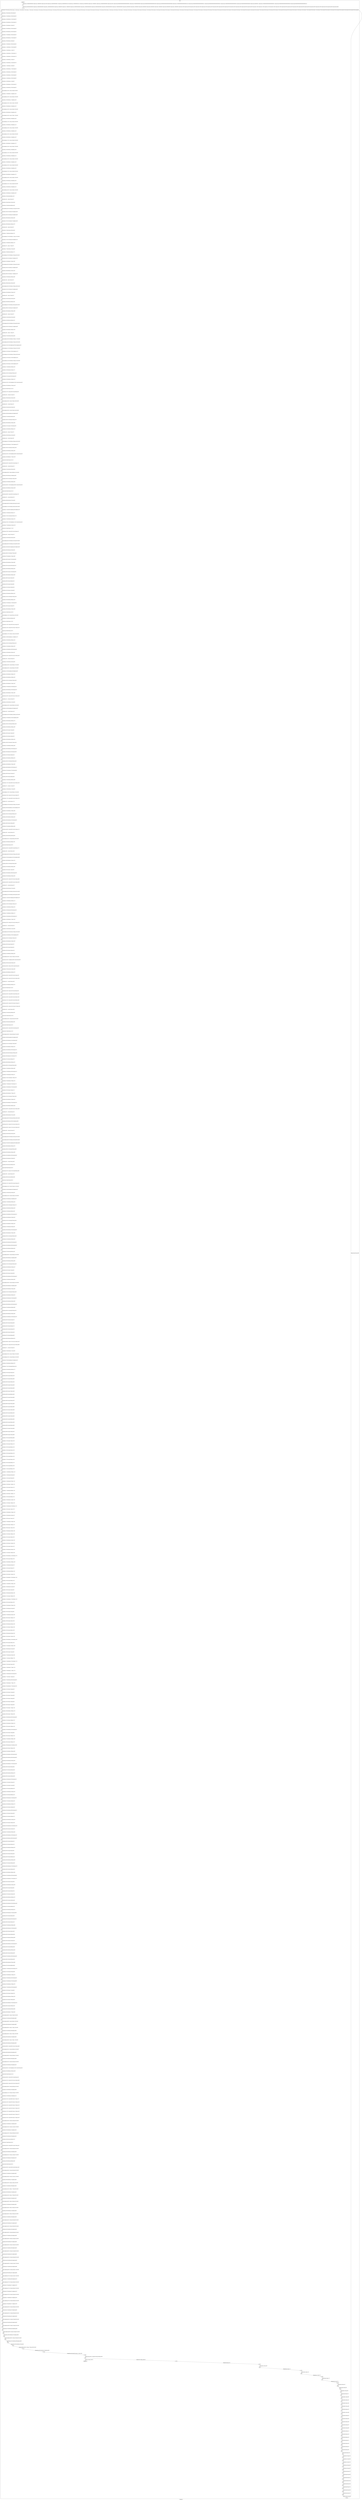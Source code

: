 digraph G {
label="Btor2XCFA";
subgraph cluster_0 {
label="main";
main_init[];
l1[];
l3[];
l4[];
l5[];
l6[];
l7[];
l8[];
l9[];
l10[];
l11[];
l12[];
l13[];
l14[];
l15[];
l16[];
l17[];
l18[];
l19[];
l20[];
l21[];
l22[];
l23[];
l24[];
l25[];
l26[];
l27[];
l28[];
l29[];
l30[];
l31[];
l32[];
l33[];
l34[];
l35[];
l36[];
l37[];
l38[];
l39[];
l40[];
l41[];
l42[];
l43[];
l44[];
l45[];
l46[];
l47[];
l48[];
l49[];
l50[];
l51[];
l52[];
l53[];
l54[];
l55[];
l56[];
l57[];
l58[];
l59[];
l60[];
l61[];
l62[];
l63[];
l64[];
l65[];
l66[];
l67[];
l68[];
l69[];
l70[];
l71[];
l72[];
l73[];
l74[];
l75[];
l76[];
l77[];
l78[];
l79[];
l80[];
l81[];
l82[];
l83[];
l84[];
l85[];
l86[];
l87[];
l88[];
l89[];
l90[];
l91[];
l92[];
l93[];
l94[];
l95[];
l96[];
l97[];
l98[];
l99[];
l100[];
l101[];
l102[];
l103[];
l104[];
l105[];
l106[];
l107[];
l108[];
l109[];
l110[];
l111[];
l112[];
l113[];
l114[];
l115[];
l116[];
l117[];
l118[];
l119[];
l120[];
l121[];
l122[];
l123[];
l124[];
l125[];
l126[];
l127[];
l128[];
l129[];
l130[];
l131[];
l132[];
l133[];
l134[];
l135[];
l136[];
l137[];
l138[];
l139[];
l140[];
l141[];
l142[];
l143[];
l144[];
l145[];
l146[];
l147[];
l148[];
l149[];
l150[];
l151[];
l152[];
l153[];
l154[];
l155[];
l156[];
l157[];
l158[];
l159[];
l160[];
l161[];
l162[];
l163[];
l164[];
l165[];
l166[];
l167[];
l168[];
l169[];
l170[];
l171[];
l172[];
l173[];
l174[];
l175[];
l176[];
l177[];
l178[];
l179[];
l180[];
l181[];
l182[];
l183[];
l184[];
l185[];
l186[];
l187[];
l188[];
l189[];
l190[];
l191[];
l192[];
l193[];
l194[];
l195[];
l196[];
l197[];
l198[];
l199[];
l200[];
l201[];
l202[];
l203[];
l204[];
l205[];
l206[];
l207[];
l208[];
l209[];
l210[];
l211[];
l212[];
l213[];
l214[];
l215[];
l216[];
l217[];
l218[];
l219[];
l220[];
l221[];
l222[];
l223[];
l224[];
l225[];
l226[];
l227[];
l228[];
l229[];
l230[];
l231[];
l232[];
l233[];
l234[];
l235[];
l236[];
l237[];
l238[];
l239[];
l240[];
l241[];
l242[];
l243[];
l244[];
l245[];
l246[];
l247[];
l248[];
l249[];
l250[];
l251[];
l252[];
l253[];
l254[];
l255[];
l256[];
l257[];
l258[];
l259[];
l260[];
l261[];
l262[];
l263[];
l264[];
l265[];
l266[];
l267[];
l268[];
l269[];
l270[];
l271[];
l272[];
l273[];
l274[];
l275[];
l276[];
l277[];
l278[];
l279[];
l280[];
l281[];
l282[];
l283[];
l284[];
l285[];
l286[];
l287[];
l288[];
l289[];
l290[];
l291[];
l292[];
l293[];
l294[];
l295[];
l296[];
l297[];
l298[];
l299[];
l300[];
l301[];
l302[];
l303[];
l304[];
l305[];
l306[];
l307[];
l308[];
l309[];
l310[];
l311[];
l312[];
l313[];
l314[];
l315[];
l316[];
l317[];
l318[];
l319[];
l320[];
l321[];
l322[];
l323[];
l324[];
l325[];
l326[];
l327[];
l328[];
l329[];
l330[];
l331[];
l332[];
l333[];
l334[];
l335[];
l336[];
l337[];
l338[];
l339[];
l340[];
l341[];
l342[];
l343[];
l344[];
l345[];
l346[];
l347[];
l348[];
l349[];
l350[];
l351[];
l352[];
l353[];
l354[];
l355[];
l356[];
l357[];
l358[];
l359[];
l360[];
l361[];
l362[];
l363[];
l364[];
l365[];
l366[];
l367[];
l368[];
l369[];
l370[];
l371[];
l372[];
l373[];
l374[];
l375[];
l376[];
l377[];
l378[];
l379[];
l380[];
l381[];
l382[];
l383[];
l384[];
l385[];
l386[];
l387[];
l388[];
l389[];
l390[];
l391[];
l392[];
l393[];
l394[];
l395[];
l396[];
l397[];
l398[];
l399[];
l400[];
l401[];
l402[];
l403[];
l404[];
l405[];
l406[];
l407[];
l408[];
l409[];
l410[];
l411[];
l412[];
l413[];
l414[];
l415[];
l416[];
l417[];
l418[];
l419[];
l420[];
l421[];
l422[];
l423[];
l424[];
l425[];
l426[];
l427[];
l428[];
l429[];
l430[];
l431[];
l432[];
l433[];
l434[];
l435[];
l436[];
l437[];
l438[];
l439[];
l440[];
l441[];
l442[];
l443[];
l444[];
l445[];
l446[];
l447[];
l448[];
l449[];
l450[];
l451[];
l452[];
l453[];
l454[];
l455[];
l456[];
l457[];
l458[];
l459[];
l460[];
l461[];
l462[];
l463[];
l464[];
l465[];
l466[];
l467[];
l468[];
l469[];
l470[];
l471[];
l472[];
l473[];
l474[];
l475[];
l476[];
l477[];
l478[];
l479[];
l480[];
l481[];
l482[];
l483[];
l484[];
l485[];
l486[];
l487[];
l488[];
l489[];
l490[];
l491[];
l492[];
l493[];
l494[];
l495[];
l496[];
l497[];
l498[];
l499[];
l500[];
l501[];
l502[];
l503[];
l504[];
l505[];
l506[];
l507[];
l508[];
l509[];
l510[];
l511[];
l512[];
l513[];
l514[];
l515[];
l516[];
l517[];
l518[];
l519[];
l520[];
l521[];
l522[];
l523[];
l524[];
l525[];
l526[];
l527[];
l528[];
l529[];
l530[];
l531[];
l532[];
l533[];
l534[];
l535[];
l536[];
l537[];
l538[];
l539[];
l540[];
l541[];
l542[];
l543[];
l544[];
l545[];
l546[];
l547[];
l548[];
l549[];
l550[];
l551[];
l552[];
l553[];
l554[];
l555[];
l556[];
l557[];
l558[];
l559[];
l560[];
l561[];
l562[];
l563[];
l564[];
l565[];
l566[];
l567[];
l568[];
l569[];
l570[];
l571[];
l572[];
l573[];
l574[];
l575[];
l576[];
l577[];
l578[];
l579[];
l580[];
l581[];
l582[];
l583[];
l584[];
l585[];
l586[];
l587[];
l588[];
l589[];
l590[];
l591[];
l592[];
l593[];
l594[];
l595[];
l596[];
l597[];
l598[];
l599[];
l600[];
l601[];
l602[];
l603[];
l604[];
l605[];
l606[];
l607[];
l608[];
l609[];
l610[];
l611[];
l612[];
l613[];
l614[];
l615[];
l616[];
l617[];
l618[];
l619[];
l620[];
l621[];
l622[];
l623[];
l624[];
l625[];
l626[];
l627[];
l628[];
l629[];
l630[];
l631[];
l632[];
l633[];
l634[];
l635[];
l636[];
l637[];
l638[];
l639[];
l640[];
l641[];
l642[];
l643[];
l644[];
l645[];
l646[];
l647[];
l648[];
l649[];
l650[];
l651[];
l652[];
l653[];
l654[];
l655[];
l656[];
l657[];
l658[];
l659[];
l660[];
l661[];
l662[];
l663[];
l664[];
l665[];
l666[];
l667[];
l668[];
l669[];
l670[];
l671[];
l672[];
l673[];
l674[];
l675[];
l676[];
l677[];
l678[];
l679[];
l680[];
l681[];
l682[];
l683[];
l684[];
l685[];
l686[];
l687[];
l688[];
l689[];
l690[];
l691[];
l692[];
l693[];
l694[];
l695[];
l696[];
l697[];
l698[];
l699[];
l700[];
l701[];
l702[];
l703[];
l704[];
l705[];
l706[];
l707[];
l708[];
l709[];
l710[];
l711[];
l712[];
l713[];
l714[];
l715[];
l716[];
l717[];
l718[];
l719[];
l720[];
l721[];
l722[];
l723[];
l724[];
l725[];
l726[];
l727[];
l728[];
l729[];
l730[];
l731[];
l732[];
l733[];
l734[];
l735[];
l736[];
l737[];
l738[];
l739[];
l740[];
l741[];
l742[];
l743[];
l744[];
l745[];
l746[];
l747[];
l748[];
l749[];
l750[];
l751[];
l752[];
l753[];
l754[];
l755[];
l756[];
l757[];
l758[];
l759[];
l760[];
main_error[];
l761[];
l762[];
l763[];
l764[];
l765[];
l766[];
l767[];
l768[];
l769[];
l770[];
l771[];
l772[];
l773[];
l774[];
l775[];
l776[];
l777[];
l778[];
l779[];
l780[];
l781[];
l782[];
l783[];
l784[];
l785[];
l786[];
l787[];
l788[];
l789[];
l790[];
l791[];
l792[];
l793[];
l794[];
l795[];
l796[];
l797[];
l798[];
l799[];
l800[];
l801[];
l802[];
l803[];
l804[];
l805[];
main_init -> l1 [label="[(assign const_7 #b0000000000000000),(assign const_14 #b00000000),(assign const_43 #b0),(assign const_125 #b0000000000000011),(assign const_128 #b0000000001001100),(assign const_131 #b0000000001001101),(assign const_134 #b00000000),(assign const_137 #b00000001),(assign const_140 #b0000000000000000),(assign const_253 #b1),(assign const_256 #b00000000000000000000000000000001),(assign const_257 #b0000000000000000),(assign const_259 #b00000000000000000000000000010000),(assign const_262 #b00000000000000000000000000000000),(assign const_272 #b00000000000000000000000001001100),(assign const_282 #b00000000000000000000000000001011),(assign const_296 #b00000000000000000000000000000101),(assign const_331 #b00000000000000000000000000000010),(assign const_332 #b000000000000000000000000),(assign const_429 #b00000011),(assign const_475 #b00000000000000000000000000000011),(assign const_532 #b00000000000000000000000000000100),(assign const_636 #b00000000000000000000000000000110)] "];
l3 -> l4 [label="[(havoc input_167),(havoc input_169),(havoc input_171),(havoc input_173),(havoc input_175),(havoc input_177),(havoc input_179),(havoc input_181),(havoc input_183),(havoc input_185),(havoc input_187),(havoc input_189),(havoc input_191),(havoc input_193),(havoc input_195),(havoc input_197),(havoc input_199),(havoc input_201),(havoc input_203),(havoc input_205),(havoc input_207),(havoc input_209),(havoc input_211),(havoc input_213),(havoc input_215),(havoc input_217),(havoc input_219),(havoc input_221),(havoc input_223),(havoc input_225),(havoc input_227),(havoc input_229),(havoc input_231),(havoc input_233),(havoc input_235),(havoc input_237),(havoc input_239),(havoc input_241),(havoc input_243),(havoc input_245),(havoc input_247),(havoc input_249),(havoc input_251),(havoc input_255),(havoc input_320),(havoc input_323),(havoc input_340),(havoc input_343),(havoc input_351),(havoc input_362),(havoc input_375),(havoc input_388),(havoc input_391),(havoc input_394),(havoc input_397),(havoc input_406),(havoc input_422),(havoc input_436),(havoc input_451),(havoc input_458),(havoc input_465),(havoc input_484),(havoc input_501),(havoc input_515),(havoc input_527),(havoc input_563),(havoc input_571),(havoc input_576),(havoc input_583),(havoc input_601),(havoc input_620),(havoc input_626),(havoc input_632),(havoc input_643),(havoc input_653),(havoc input_660)] "];
l4 -> l5 [label="[(assign binary_100 (bvand state_44 (bvnot state_46)))] "];
l5 -> l6 [label="[(assign binary_101 (bvand binary_100 (bvnot state_48)))] "];
l6 -> l7 [label="[(assign binary_102 (bvand binary_101 (bvnot state_50)))] "];
l7 -> l8 [label="[(assign binary_103 (bvand binary_102 (bvnot state_52)))] "];
l8 -> l9 [label="[(assign binary_104 (bvand binary_103 state_54))] "];
l9 -> l10 [label="[(assign binary_105 (bvand binary_104 (bvnot state_56)))] "];
l10 -> l11 [label="[(assign binary_106 (bvand binary_105 (bvnot state_58)))] "];
l11 -> l12 [label="[(assign binary_107 (bvand binary_106 (bvnot state_60)))] "];
l12 -> l13 [label="[(assign binary_108 (bvand binary_107 (bvnot state_62)))] "];
l13 -> l14 [label="[(assign binary_109 (bvand binary_108 state_64))] "];
l14 -> l15 [label="[(assign binary_110 (bvand binary_109 (bvnot state_66)))] "];
l15 -> l16 [label="[(assign binary_111 (bvand binary_110 (bvnot state_68)))] "];
l16 -> l17 [label="[(assign binary_112 (bvand binary_111 state_70))] "];
l17 -> l18 [label="[(assign binary_113 (bvand binary_112 (bvnot state_72)))] "];
l18 -> l19 [label="[(assign binary_114 (bvand binary_113 (bvnot state_74)))] "];
l19 -> l20 [label="[(assign binary_115 (bvand binary_114 state_76))] "];
l20 -> l21 [label="[(assign binary_116 (bvand binary_115 (bvnot state_78)))] "];
l21 -> l22 [label="[(assign binary_117 (bvand binary_116 state_80))] "];
l22 -> l23 [label="[(assign binary_118 (bvand binary_117 (bvnot state_82)))] "];
l23 -> l24 [label="[(assign binary_119 (bvand binary_118 (bvnot state_84)))] "];
l24 -> l25 [label="[(assign binary_120 (bvand binary_119 (bvnot state_86)))] "];
l25 -> l26 [label="[(assign binary_121 (bvand binary_120 (bvnot state_88)))] "];
l26 -> l27 [label="[(assign binary_122 (bvand binary_121 state_90))] "];
l27 -> l28 [label="[(assign binary_123 (bvand binary_122 (bvnot state_92)))] "];
l28 -> l29 [label="[(assign binary_124 (bvand binary_123 (bvnot state_94)))] "];
l29 -> l30 [label="[(assign comparison_126 (ite (= const_125 state_8) #b1 #b0))] "];
l30 -> l31 [label="[(assign binary_127 (bvand binary_124 comparison_126))] "];
l31 -> l32 [label="[(assign comparison_129 (ite (= const_128 state_10) #b1 #b0))] "];
l32 -> l33 [label="[(assign binary_130 (bvand binary_127 comparison_129))] "];
l33 -> l34 [label="[(assign comparison_132 (ite (= const_131 state_12) #b1 #b0))] "];
l34 -> l35 [label="[(assign binary_133 (bvand binary_130 comparison_132))] "];
l35 -> l36 [label="[(assign comparison_135 (ite (= const_134 state_15) #b1 #b0))] "];
l36 -> l37 [label="[(assign binary_136 (bvand binary_133 comparison_135))] "];
l37 -> l38 [label="[(assign comparison_138 (ite (= const_137 state_17) #b1 #b0))] "];
l38 -> l39 [label="[(assign binary_139 (bvand binary_136 comparison_138))] "];
l39 -> l40 [label="[(assign comparison_141 (ite (= const_140 state_19) #b1 #b0))] "];
l40 -> l41 [label="[(assign binary_142 (bvand binary_139 comparison_141))] "];
l41 -> l42 [label="[(assign comparison_143 (ite (= const_140 state_21) #b1 #b0))] "];
l42 -> l43 [label="[(assign binary_144 (bvand binary_142 comparison_143))] "];
l43 -> l44 [label="[(assign comparison_145 (ite (= const_140 state_23) #b1 #b0))] "];
l44 -> l45 [label="[(assign binary_146 (bvand binary_144 comparison_145))] "];
l45 -> l46 [label="[(assign comparison_147 (ite (= const_140 state_25) #b1 #b0))] "];
l46 -> l47 [label="[(assign binary_148 (bvand binary_146 comparison_147))] "];
l47 -> l48 [label="[(assign comparison_149 (ite (= const_140 state_27) #b1 #b0))] "];
l48 -> l49 [label="[(assign binary_150 (bvand binary_148 comparison_149))] "];
l49 -> l50 [label="[(assign comparison_151 (ite (= const_134 state_29) #b1 #b0))] "];
l50 -> l51 [label="[(assign binary_152 (bvand binary_150 comparison_151))] "];
l51 -> l52 [label="[(assign comparison_153 (ite (= const_134 state_31) #b1 #b0))] "];
l52 -> l53 [label="[(assign binary_154 (bvand binary_152 comparison_153))] "];
l53 -> l54 [label="[(assign comparison_155 (ite (= const_134 state_33) #b1 #b0))] "];
l54 -> l55 [label="[(assign binary_156 (bvand binary_154 comparison_155))] "];
l55 -> l56 [label="[(assign comparison_157 (ite (= const_134 state_35) #b1 #b0))] "];
l56 -> l57 [label="[(assign binary_158 (bvand binary_156 comparison_157))] "];
l57 -> l58 [label="[(assign comparison_159 (ite (= const_134 state_37) #b1 #b0))] "];
l58 -> l59 [label="[(assign binary_160 (bvand binary_158 comparison_159))] "];
l59 -> l60 [label="[(assign comparison_161 (ite (= const_134 state_39) #b1 #b0))] "];
l60 -> l61 [label="[(assign binary_162 (bvand binary_160 comparison_161))] "];
l61 -> l62 [label="[(assign comparison_163 (ite (= const_134 state_41) #b1 #b0))] "];
l62 -> l63 [label="[(assign binary_164 (bvand binary_162 comparison_163))] "];
l63 -> l64 [label="[(assign binary_165 (bvand state_98 binary_164))] "];
l64 -> l65 [label="[(assign binary_258 (++ input_183 const_257))] "];
l65 -> l66 [label="[(assign binary_260 (bvashr binary_258 const_259))] "];
l66 -> l67 [label="[(assign binary_261 (bvadd const_256 binary_260))] "];
l67 -> l68 [label="[(assign comparison_263 (ite (bvule binary_261 const_262) #b1 #b0))] "];
l68 -> l69 [label="[(assign binary_264 (bvor (bvnot input_203) comparison_263))] "];
l69 -> l70 [label="[(assign binary_265 (bvor (bvnot input_205) comparison_263))] "];
l70 -> l71 [label="[(assign binary_266 (bvand binary_264 binary_265))] "];
l71 -> l72 [label="[(assign binary_267 (bvor (bvnot input_207) comparison_263))] "];
l72 -> l73 [label="[(assign binary_268 (bvand binary_266 binary_267))] "];
l73 -> l74 [label="[(assign binary_269 (++ input_185 const_257))] "];
l74 -> l75 [label="[(assign binary_270 (bvashr binary_269 const_259))] "];
l75 -> l76 [label="[(assign binary_271 (bvadd const_256 binary_270))] "];
l76 -> l77 [label="[(assign comparison_273 (ite (bvule binary_271 const_272) #b1 #b0))] "];
l77 -> l78 [label="[(assign binary_274 (bvor (bvnot input_209) comparison_273))] "];
l78 -> l79 [label="[(assign binary_275 (bvand binary_268 binary_274))] "];
l79 -> l80 [label="[(assign binary_276 (++ input_177 const_257))] "];
l80 -> l81 [label="[(assign binary_277 (bvashr binary_276 const_259))] "];
l81 -> l82 [label="[(assign binary_278 (bvadd const_256 binary_277))] "];
l82 -> l83 [label="[(assign comparison_279 (ite (bvule binary_278 const_262) #b1 #b0))] "];
l83 -> l84 [label="[(assign binary_280 (bvor (bvnot input_213) comparison_279))] "];
l84 -> l85 [label="[(assign binary_281 (bvand binary_275 binary_280))] "];
l85 -> l86 [label="[(assign comparison_283 (ite (bvule binary_278 const_282) #b1 #b0))] "];
l86 -> l87 [label="[(assign binary_284 (bvor (bvnot input_215) comparison_283))] "];
l87 -> l88 [label="[(assign binary_285 (bvand binary_281 binary_284))] "];
l88 -> l89 [label="[(assign binary_286 (bvor (bvnot input_217) comparison_279))] "];
l89 -> l90 [label="[(assign binary_287 (bvand binary_285 binary_286))] "];
l90 -> l91 [label="[(assign binary_288 (++ input_169 const_257))] "];
l91 -> l92 [label="[(assign binary_289 (bvashr binary_288 const_259))] "];
l92 -> l93 [label="[(assign comparison_290 (ite (bvule binary_278 binary_289) #b1 #b0))] "];
l93 -> l94 [label="[(assign binary_291 (bvor (bvnot input_219) comparison_290))] "];
l94 -> l95 [label="[(assign binary_292 (bvand binary_287 binary_291))] "];
l95 -> l96 [label="[(assign binary_293 (++ input_179 const_257))] "];
l96 -> l97 [label="[(assign binary_294 (bvashr binary_293 const_259))] "];
l97 -> l98 [label="[(assign binary_295 (bvadd const_256 binary_294))] "];
l98 -> l99 [label="[(assign comparison_297 (ite (bvule binary_295 const_296) #b1 #b0))] "];
l99 -> l100 [label="[(assign binary_298 (bvor (bvnot input_225) comparison_297))] "];
l100 -> l101 [label="[(assign binary_299 (bvand binary_292 binary_298))] "];
l101 -> l102 [label="[(assign binary_300 (++ input_181 const_257))] "];
l102 -> l103 [label="[(assign binary_301 (bvashr binary_300 const_259))] "];
l103 -> l104 [label="[(assign binary_302 (bvadd const_256 binary_301))] "];
l104 -> l105 [label="[(assign comparison_303 (ite (bvule binary_302 const_296) #b1 #b0))] "];
l105 -> l106 [label="[(assign binary_304 (bvor (bvnot input_231) comparison_303))] "];
l106 -> l107 [label="[(assign binary_305 (bvand binary_299 binary_304))] "];
l107 -> l108 [label="[(assign binary_306 (++ input_171 const_257))] "];
l108 -> l109 [label="[(assign binary_307 (bvashr binary_306 const_259))] "];
l109 -> l110 [label="[(assign comparison_308 (ite (bvule binary_307 binary_277) #b1 #b0))] "];
l110 -> l111 [label="[(assign comparison_309 (ite (bvule binary_307 binary_294) #b1 #b0))] "];
l111 -> l112 [label="[(assign binary_310 (bvor (bvnot comparison_308) (bvnot comparison_309)))] "];
l112 -> l113 [label="[(assign comparison_311 (ite (bvule binary_307 binary_301) #b1 #b0))] "];
l113 -> l114 [label="[(assign binary_312 (bvor binary_310 (bvnot comparison_311)))] "];
l114 -> l115 [label="[(assign comparison_313 (ite (bvule binary_307 binary_260) #b1 #b0))] "];
l115 -> l116 [label="[(assign binary_314 (bvor binary_312 (bvnot comparison_313)))] "];
l116 -> l117 [label="[(assign comparison_315 (ite (bvule binary_307 binary_270) #b1 #b0))] "];
l117 -> l118 [label="[(assign binary_316 (bvor binary_314 (bvnot comparison_315)))] "];
l118 -> l119 [label="[(assign binary_317 (bvand binary_305 binary_316))] "];
l119 -> l120 [label="[(assign binary_318 (bvand input_201 binary_317))] "];
l120 -> l121 [label="[(assign binary_319 (bvor (bvnot input_255) binary_318))] "];
l121 -> l122 [label="[(assign binary_321 (bvor input_203 (bvnot input_320)))] "];
l122 -> l123 [label="[(assign binary_322 (bvand binary_319 binary_321))] "];
l123 -> l124 [label="[(assign ternary_324 (ite (= (bvnot comparison_315) #b1) const_256 const_262))] "];
l124 -> l125 [label="[(assign binary_325 (bvadd binary_270 ternary_324))] "];
l125 -> l126 [label="[(assign slice_326 (extract binary_325 0 16))] "];
l126 -> l127 [label="[(assign ternary_327 (ite (= input_255 #b1) slice_326 input_185))] "];
l127 -> l128 [label="[(assign binary_328 (++ ternary_327 const_257))] "];
l128 -> l129 [label="[(assign binary_329 (bvashr binary_328 const_259))] "];
l129 -> l130 [label="[(assign comparison_330 (ite (= const_272 binary_329) #b1 #b0))] "];
l130 -> l131 [label="[(assign binary_333 (++ const_332 input_191))] "];
l131 -> l132 [label="[(assign binary_334 (bvand const_331 binary_333))] "];
l132 -> l133 [label="[(assign comparison_335 (ite (= const_331 binary_334) #b1 #b0))] "];
l133 -> l134 [label="[(assign binary_336 (bvand comparison_330 comparison_335))] "];
l134 -> l135 [label="[(assign binary_337 (bvand input_209 binary_336))] "];
l135 -> l136 [label="[(assign binary_338 (bvor (bvnot input_323) binary_337))] "];
l136 -> l137 [label="[(assign binary_339 (bvand binary_322 binary_338))] "];
l137 -> l138 [label="[(assign binary_341 (bvor input_221 (bvnot input_340)))] "];
l138 -> l139 [label="[(assign binary_342 (bvand binary_339 binary_341))] "];
l139 -> l140 [label="[(assign binary_344 (++ input_167 const_257))] "];
l140 -> l141 [label="[(assign binary_345 (bvashr binary_344 const_259))] "];
l141 -> l142 [label="[(assign binary_346 (++ const_332 input_195))] "];
l142 -> l143 [label="[(assign comparison_347 (ite (bvule binary_345 binary_346) #b1 #b0))] "];
l143 -> l144 [label="[(assign binary_348 (bvand input_217 (bvnot comparison_347)))] "];
l144 -> l145 [label="[(assign binary_349 (bvor (bvnot input_343) binary_348))] "];
l145 -> l146 [label="[(assign binary_350 (bvand binary_342 binary_349))] "];
l146 -> l147 [label="[(assign ternary_352 (ite (= (bvnot comparison_308) #b1) const_256 const_262))] "];
l147 -> l148 [label="[(assign binary_353 (bvadd binary_277 ternary_352))] "];
l148 -> l149 [label="[(assign slice_354 (extract binary_353 0 16))] "];
l149 -> l150 [label="[(assign ternary_355 (ite (= input_255 #b1) slice_354 input_177))] "];
l150 -> l151 [label="[(assign binary_356 (++ ternary_355 const_257))] "];
l151 -> l152 [label="[(assign binary_357 (bvashr binary_356 const_259))] "];
l152 -> l153 [label="[(assign comparison_358 (ite (= binary_289 binary_357) #b1 #b0))] "];
l153 -> l154 [label="[(assign binary_359 (bvand input_219 comparison_358))] "];
l154 -> l155 [label="[(assign binary_360 (bvor (bvnot input_351) binary_359))] "];
l155 -> l156 [label="[(assign binary_361 (bvand binary_350 binary_360))] "];
l156 -> l157 [label="[(assign ternary_363 (ite (= (bvnot comparison_309) #b1) const_256 const_262))] "];
l157 -> l158 [label="[(assign binary_364 (bvadd binary_294 ternary_363))] "];
l158 -> l159 [label="[(assign slice_365 (extract binary_364 0 16))] "];
l159 -> l160 [label="[(assign ternary_366 (ite (= input_255 #b1) slice_365 input_179))] "];
l160 -> l161 [label="[(assign binary_367 (++ ternary_366 const_257))] "];
l161 -> l162 [label="[(assign binary_368 (bvashr binary_367 const_259))] "];
l162 -> l163 [label="[(assign comparison_369 (ite (bvule binary_368 const_262) #b1 #b0))] "];
l163 -> l164 [label="[(assign comparison_370 (ite (bvule binary_368 const_296) #b1 #b0))] "];
l164 -> l165 [label="[(assign binary_371 (bvand (bvnot comparison_369) comparison_370))] "];
l165 -> l166 [label="[(assign binary_372 (bvand input_225 binary_371))] "];
l166 -> l167 [label="[(assign binary_373 (bvor (bvnot input_362) binary_372))] "];
l167 -> l168 [label="[(assign binary_374 (bvand binary_361 binary_373))] "];
l168 -> l169 [label="[(assign ternary_376 (ite (= (bvnot comparison_311) #b1) const_256 const_262))] "];
l169 -> l170 [label="[(assign binary_377 (bvadd binary_301 ternary_376))] "];
l170 -> l171 [label="[(assign slice_378 (extract binary_377 0 16))] "];
l171 -> l172 [label="[(assign ternary_379 (ite (= input_255 #b1) slice_378 input_181))] "];
l172 -> l173 [label="[(assign binary_380 (++ ternary_379 const_257))] "];
l173 -> l174 [label="[(assign binary_381 (bvashr binary_380 const_259))] "];
l174 -> l175 [label="[(assign comparison_382 (ite (bvule binary_381 const_262) #b1 #b0))] "];
l175 -> l176 [label="[(assign comparison_383 (ite (bvule binary_381 const_296) #b1 #b0))] "];
l176 -> l177 [label="[(assign binary_384 (bvand (bvnot comparison_382) comparison_383))] "];
l177 -> l178 [label="[(assign binary_385 (bvand input_231 binary_384))] "];
l178 -> l179 [label="[(assign binary_386 (bvor (bvnot input_375) binary_385))] "];
l179 -> l180 [label="[(assign binary_387 (bvand binary_374 binary_386))] "];
l180 -> l181 [label="[(assign binary_389 (bvor input_237 (bvnot input_388)))] "];
l181 -> l182 [label="[(assign binary_390 (bvand binary_387 binary_389))] "];
l182 -> l183 [label="[(assign binary_392 (bvor input_239 (bvnot input_391)))] "];
l183 -> l184 [label="[(assign binary_393 (bvand binary_390 binary_392))] "];
l184 -> l185 [label="[(assign binary_395 (bvor input_241 (bvnot input_394)))] "];
l185 -> l186 [label="[(assign binary_396 (bvand binary_393 binary_395))] "];
l186 -> l187 [label="[(assign binary_398 (bvor input_223 input_340))] "];
l187 -> l188 [label="[(assign binary_399 (bvor binary_398 input_351))] "];
l188 -> l189 [label="[(assign binary_400 (bvor input_243 input_388))] "];
l189 -> l190 [label="[(assign binary_401 (bvor binary_400 input_391))] "];
l190 -> l191 [label="[(assign binary_402 (bvor binary_401 input_394))] "];
l191 -> l192 [label="[(assign binary_403 (bvand binary_399 binary_402))] "];
l192 -> l193 [label="[(assign binary_404 (bvor (bvnot input_397) binary_403))] "];
l193 -> l194 [label="[(assign binary_405 (bvand binary_396 binary_404))] "];
l194 -> l195 [label="[(assign binary_407 (bvand input_217 (bvnot input_343)))] "];
l195 -> l196 [label="[(assign binary_408 (bvor input_245 input_397))] "];
l196 -> l197 [label="[(assign binary_409 (bvand binary_407 binary_408))] "];
l197 -> l198 [label="[(assign slice_410 (extract binary_345 8 32))] "];
l198 -> l199 [label="[(assign comparison_411 (ite (= const_332 slice_410) #b1 #b0))] "];
l199 -> l200 [label="[(assign binary_412 (bvadd const_256 binary_346))] "];
l200 -> l201 [label="[(assign slice_413 (extract binary_412 0 8))] "];
l201 -> l202 [label="[(assign ternary_414 (ite (= input_343 #b1) slice_413 input_195))] "];
l202 -> l203 [label="[(assign ternary_415 (ite (= input_397 #b1) const_137 ternary_414))] "];
l203 -> l204 [label="[(assign slice_416 (extract binary_345 0 8))] "];
l204 -> l205 [label="[(assign comparison_417 (ite (= ternary_415 slice_416) #b1 #b0))] "];
l205 -> l206 [label="[(assign binary_418 (bvand comparison_411 comparison_417))] "];
l206 -> l207 [label="[(assign binary_419 (bvand binary_409 binary_418))] "];
l207 -> l208 [label="[(assign binary_420 (bvor (bvnot input_406) binary_419))] "];
l208 -> l209 [label="[(assign binary_421 (bvand binary_405 binary_420))] "];
l209 -> l210 [label="[(assign binary_423 (bvand binary_408 (bvnot input_406)))] "];
l210 -> l211 [label="[(assign binary_424 (bvand input_215 binary_423))] "];
l211 -> l212 [label="[(assign ternary_425 (ite (= input_397 #b1) const_140 ternary_355))] "];
l212 -> l213 [label="[(assign binary_426 (++ ternary_425 const_257))] "];
l213 -> l214 [label="[(assign binary_427 (bvashr binary_426 const_259))] "];
l214 -> l215 [label="[(assign comparison_428 (ite (= const_282 binary_427) #b1 #b0))] "];
l215 -> l216 [label="[(assign comparison_430 (ite (= const_429 input_197) #b1 #b0))] "];
l216 -> l217 [label="[(assign binary_431 (bvand comparison_428 comparison_430))] "];
l217 -> l218 [label="[(assign binary_432 (bvand binary_418 binary_431))] "];
l218 -> l219 [label="[(assign binary_433 (bvand binary_424 binary_432))] "];
l219 -> l220 [label="[(assign binary_434 (bvor (bvnot input_422) binary_433))] "];
l220 -> l221 [label="[(assign binary_435 (bvand binary_421 binary_434))] "];
l221 -> l222 [label="[(assign binary_437 (bvand input_215 (bvnot input_422)))] "];
l222 -> l223 [label="[(assign binary_438 (bvand binary_423 (bvnot input_422)))] "];
l223 -> l224 [label="[(assign binary_439 (bvand binary_437 binary_438))] "];
l224 -> l225 [label="[(assign ternary_440 (ite (= input_422 #b1) const_140 ternary_425))] "];
l225 -> l226 [label="[(assign binary_441 (++ ternary_440 const_257))] "];
l226 -> l227 [label="[(assign binary_442 (bvashr binary_441 const_259))] "];
l227 -> l228 [label="[(assign comparison_443 (ite (= const_282 binary_442) #b1 #b0))] "];
l228 -> l229 [label="[(assign binary_444 (bvand comparison_430 comparison_443))] "];
l229 -> l230 [label="[(assign binary_445 (++ const_332 ternary_415))] "];
l230 -> l231 [label="[(assign comparison_446 (ite (bvule binary_345 binary_445) #b1 #b0))] "];
l231 -> l232 [label="[(assign binary_447 (bvand binary_444 (bvnot comparison_446)))] "];
l232 -> l233 [label="[(assign binary_448 (bvand binary_439 binary_447))] "];
l233 -> l234 [label="[(assign binary_449 (bvor (bvnot input_436) binary_448))] "];
l234 -> l235 [label="[(assign binary_450 (bvand binary_435 binary_449))] "];
l235 -> l236 [label="[(assign binary_452 (bvor input_227 input_362))] "];
l236 -> l237 [label="[(assign binary_453 (bvor input_213 input_343))] "];
l237 -> l238 [label="[(assign binary_454 (bvor binary_453 input_397))] "];
l238 -> l239 [label="[(assign binary_455 (bvand binary_452 binary_454))] "];
l239 -> l240 [label="[(assign binary_456 (bvor (bvnot input_451) binary_455))] "];
l240 -> l241 [label="[(assign binary_457 (bvand binary_450 binary_456))] "];
l241 -> l242 [label="[(assign binary_459 (bvand binary_454 (bvnot input_451)))] "];
l242 -> l243 [label="[(assign binary_460 (bvand input_225 (bvnot input_362)))] "];
l243 -> l244 [label="[(assign binary_461 (bvor binary_460 input_451))] "];
l244 -> l245 [label="[(assign binary_462 (bvand binary_459 binary_461))] "];
l245 -> l246 [label="[(assign binary_463 (bvor (bvnot input_458) binary_462))] "];
l246 -> l247 [label="[(assign binary_464 (bvand binary_457 binary_463))] "];
l247 -> l248 [label="[(assign binary_466 (bvand binary_452 (bvnot input_451)))] "];
l248 -> l249 [label="[(assign binary_467 (bvand binary_437 (bvnot input_436)))] "];
l249 -> l250 [label="[(assign binary_468 (bvor binary_467 input_451))] "];
l250 -> l251 [label="[(assign binary_469 (bvor binary_468 input_458))] "];
l251 -> l252 [label="[(assign binary_470 (bvand binary_466 binary_469))] "];
l252 -> l253 [label="[(assign ternary_471 (ite (= input_436 #b1) const_140 ternary_440))] "];
l253 -> l254 [label="[(assign binary_472 (++ ternary_471 const_257))] "];
l254 -> l255 [label="[(assign binary_473 (bvashr binary_472 const_259))] "];
l255 -> l256 [label="[(assign comparison_474 (ite (= const_282 binary_473) #b1 #b0))] "];
l256 -> l257 [label="[(assign ternary_476 (ite (= input_451 #b1) const_134 input_197))] "];
l257 -> l258 [label="[(assign ternary_477 (ite (= input_458 #b1) const_134 ternary_476))] "];
l258 -> l259 [label="[(assign binary_478 (++ const_332 ternary_477))] "];
l259 -> l260 [label="[(assign comparison_479 (ite (bvule const_475 binary_478) #b1 #b0))] "];
l260 -> l261 [label="[(assign binary_480 (bvand comparison_474 (bvnot comparison_479)))] "];
l261 -> l262 [label="[(assign binary_481 (bvand binary_470 binary_480))] "];
l262 -> l263 [label="[(assign binary_482 (bvor (bvnot input_465) binary_481))] "];
l263 -> l264 [label="[(assign binary_483 (bvand binary_464 binary_482))] "];
l264 -> l265 [label="[(assign binary_485 (bvand binary_461 (bvnot input_458)))] "];
l265 -> l266 [label="[(assign binary_486 (bvor binary_485 input_465))] "];
l266 -> l267 [label="[(assign binary_487 (bvand binary_469 binary_486))] "];
l267 -> l268 [label="[(assign ternary_488 (ite (= input_465 #b1) const_140 ternary_471))] "];
l268 -> l269 [label="[(assign binary_489 (++ ternary_488 const_257))] "];
l269 -> l270 [label="[(assign binary_490 (bvashr binary_489 const_259))] "];
l270 -> l271 [label="[(assign comparison_491 (ite (= const_282 binary_490) #b1 #b0))] "];
l271 -> l272 [label="[(assign binary_492 (bvadd const_256 binary_478))] "];
l272 -> l273 [label="[(assign slice_493 (extract binary_492 0 8))] "];
l273 -> l274 [label="[(assign ternary_494 (ite (= input_465 #b1) slice_493 ternary_477))] "];
l274 -> l275 [label="[(assign binary_495 (++ const_332 ternary_494))] "];
l275 -> l276 [label="[(assign comparison_496 (ite (bvule const_475 binary_495) #b1 #b0))] "];
l276 -> l277 [label="[(assign binary_497 (bvand comparison_491 (bvnot comparison_496)))] "];
l277 -> l278 [label="[(assign binary_498 (bvand binary_487 binary_497))] "];
l278 -> l279 [label="[(assign binary_499 (bvor (bvnot input_484) binary_498))] "];
l279 -> l280 [label="[(assign binary_500 (bvand binary_483 binary_499))] "];
l280 -> l281 [label="[(assign binary_502 (bvor input_211 input_323))] "];
l281 -> l282 [label="[(assign binary_503 (bvand binary_486 (bvnot input_484)))] "];
l282 -> l283 [label="[(assign binary_504 (bvand binary_502 binary_503))] "];
l283 -> l284 [label="[(assign ternary_505 (ite (= input_451 #b1) const_140 ternary_366))] "];
l284 -> l285 [label="[(assign ternary_506 (ite (= input_465 #b1) const_140 ternary_505))] "];
l285 -> l286 [label="[(assign binary_507 (++ ternary_506 const_257))] "];
l286 -> l287 [label="[(assign binary_508 (bvashr binary_507 const_259))] "];
l287 -> l288 [label="[(assign comparison_509 (ite (bvule binary_508 const_262) #b1 #b0))] "];
l288 -> l289 [label="[(assign comparison_510 (ite (bvule binary_508 const_296) #b1 #b0))] "];
l289 -> l290 [label="[(assign binary_511 (bvand (bvnot comparison_509) comparison_510))] "];
l290 -> l291 [label="[(assign binary_512 (bvand binary_504 binary_511))] "];
l291 -> l292 [label="[(assign binary_513 (bvor (bvnot input_501) binary_512))] "];
l292 -> l293 [label="[(assign binary_514 (bvand binary_500 binary_513))] "];
l293 -> l294 [label="[(assign binary_516 (bvand input_209 (bvnot input_323)))] "];
l294 -> l295 [label="[(assign binary_517 (bvand binary_516 binary_511))] "];
l295 -> l296 [label="[(assign binary_518 (bvand binary_503 (bvnot input_501)))] "];
l296 -> l297 [label="[(assign binary_519 (bvand binary_517 binary_518))] "];
l297 -> l298 [label="[(assign ternary_520 (ite (= input_501 #b1) const_140 ternary_327))] "];
l298 -> l299 [label="[(assign binary_521 (++ ternary_520 const_257))] "];
l299 -> l300 [label="[(assign binary_522 (bvashr binary_521 const_259))] "];
l300 -> l301 [label="[(assign comparison_523 (ite (bvule const_272 binary_522) #b1 #b0))] "];
l301 -> l302 [label="[(assign binary_524 (bvand binary_519 (bvnot comparison_523)))] "];
l302 -> l303 [label="[(assign binary_525 (bvor (bvnot input_515) binary_524))] "];
l303 -> l304 [label="[(assign binary_526 (bvand binary_514 binary_525))] "];
l304 -> l305 [label="[(assign binary_528 (bvor input_233 input_375))] "];
l305 -> l306 [label="[(assign binary_529 (bvor input_205 input_320))] "];
l306 -> l307 [label="[(assign binary_530 (bvor binary_529 input_515))] "];
l307 -> l308 [label="[(assign binary_531 (bvand binary_528 binary_530))] "];
l308 -> l309 [label="[(assign comparison_533 (ite (= const_137 ternary_415) #b1 #b0))] "];
l309 -> l310 [label="[(assign ternary_534 (ite (= comparison_533 #b1) const_256 const_262))] "];
l310 -> l311 [label="[(assign binary_535 (bvmul const_532 ternary_534))] "];
l311 -> l312 [label="[(assign ternary_536 (ite (= binary_418 #b1) const_256 const_262))] "];
l312 -> l313 [label="[(assign binary_537 (bvmul const_331 ternary_536))] "];
l313 -> l314 [label="[(assign binary_538 (bvadd binary_535 binary_537))] "];
l314 -> l315 [label="[(assign ternary_539 (ite (= input_340 #b1) const_134 input_193))] "];
l315 -> l316 [label="[(assign ternary_540 (ite (= input_351 #b1) const_134 ternary_539))] "];
l316 -> l317 [label="[(assign binary_541 (++ const_332 ternary_540))] "];
l317 -> l318 [label="[(assign binary_542 (bvadd binary_538 binary_541))] "];
l318 -> l319 [label="[(assign slice_543 (extract binary_542 0 8))] "];
l319 -> l320 [label="[(assign ternary_544 (ite (= input_451 #b1) slice_543 input_199))] "];
l320 -> l321 [label="[(assign ternary_545 (ite (= input_458 #b1) slice_543 ternary_544))] "];
l321 -> l322 [label="[(assign ternary_546 (ite (= input_465 #b1) slice_543 ternary_545))] "];
l322 -> l323 [label="[(assign ternary_547 (ite (= input_484 #b1) slice_543 ternary_546))] "];
l323 -> l324 [label="[(assign ternary_548 (ite (= input_501 #b1) ternary_547 input_191))] "];
l324 -> l325 [label="[(assign ternary_549 (ite (= input_515 #b1) ternary_547 ternary_548))] "];
l325 -> l326 [label="[(assign binary_550 (++ const_332 ternary_549))] "];
l326 -> l327 [label="[(assign binary_551 (bvand const_256 binary_550))] "];
l327 -> l328 [label="[(assign slice_552 (extract binary_551 8 32))] "];
l328 -> l329 [label="[(assign comparison_553 (ite (= const_332 slice_552) #b1 #b0))] "];
l329 -> l330 [label="[(assign binary_554 (bvand const_256 binary_333))] "];
l330 -> l331 [label="[(assign slice_555 (extract binary_554 0 8))] "];
l331 -> l332 [label="[(assign ternary_556 (ite (= input_320 #b1) slice_555 input_189))] "];
l332 -> l333 [label="[(assign slice_557 (extract binary_551 0 8))] "];
l333 -> l334 [label="[(assign comparison_558 (ite (= ternary_556 slice_557) #b1 #b0))] "];
l334 -> l335 [label="[(assign binary_559 (bvand comparison_553 comparison_558))] "];
l335 -> l336 [label="[(assign binary_560 (bvand binary_531 (bvnot binary_559)))] "];
l336 -> l337 [label="[(assign binary_561 (bvor (bvnot input_527) binary_560))] "];
l337 -> l338 [label="[(assign binary_562 (bvand binary_526 binary_561))] "];
l338 -> l339 [label="[(assign binary_564 (bvand binary_530 (bvnot input_527)))] "];
l339 -> l340 [label="[(assign binary_565 (bvand (bvnot binary_559) binary_564))] "];
l340 -> l341 [label="[(assign binary_566 (bvand input_231 (bvnot input_375)))] "];
l341 -> l342 [label="[(assign binary_567 (bvor binary_566 input_527))] "];
l342 -> l343 [label="[(assign binary_568 (bvand binary_565 binary_567))] "];
l343 -> l344 [label="[(assign binary_569 (bvor (bvnot input_563) binary_568))] "];
l344 -> l345 [label="[(assign binary_570 (bvand binary_562 binary_569))] "];
l345 -> l346 [label="[(assign binary_572 (bvand binary_528 (bvnot input_527)))] "];
l346 -> l347 [label="[(assign binary_573 (bvand input_207 binary_572))] "];
l347 -> l348 [label="[(assign binary_574 (bvor (bvnot input_571) binary_573))] "];
l348 -> l349 [label="[(assign binary_575 (bvand binary_570 binary_574))] "];
l349 -> l350 [label="[(assign binary_577 (bvand input_207 (bvnot input_571)))] "];
l350 -> l351 [label="[(assign binary_578 (bvand binary_567 (bvnot input_563)))] "];
l351 -> l352 [label="[(assign binary_579 (bvor binary_578 input_571))] "];
l352 -> l353 [label="[(assign binary_580 (bvand binary_577 binary_579))] "];
l353 -> l354 [label="[(assign binary_581 (bvor (bvnot input_576) binary_580))] "];
l354 -> l355 [label="[(assign binary_582 (bvand binary_575 binary_581))] "];
l355 -> l356 [label="[(assign binary_584 (bvand binary_579 (bvnot input_576)))] "];
l356 -> l357 [label="[(assign binary_585 (bvand binary_469 binary_584))] "];
l357 -> l358 [label="[(assign ternary_586 (ite (= input_484 #b1) const_140 ternary_488))] "];
l358 -> l359 [label="[(assign binary_587 (++ ternary_586 const_257))] "];
l359 -> l360 [label="[(assign binary_588 (bvashr binary_587 const_259))] "];
l360 -> l361 [label="[(assign comparison_589 (ite (bvule const_282 binary_588) #b1 #b0))] "];
l361 -> l362 [label="[(assign binary_590 (bvand binary_585 (bvnot comparison_589)))] "];
l362 -> l363 [label="[(assign ternary_591 (ite (= input_527 #b1) const_140 ternary_379))] "];
l363 -> l364 [label="[(assign ternary_592 (ite (= input_571 #b1) const_140 ternary_591))] "];
l364 -> l365 [label="[(assign binary_593 (++ ternary_592 const_257))] "];
l365 -> l366 [label="[(assign binary_594 (bvashr binary_593 const_259))] "];
l366 -> l367 [label="[(assign comparison_595 (ite (bvule binary_594 const_262) #b1 #b0))] "];
l367 -> l368 [label="[(assign comparison_596 (ite (bvule binary_594 const_296) #b1 #b0))] "];
l368 -> l369 [label="[(assign binary_597 (bvand (bvnot comparison_595) comparison_596))] "];
l369 -> l370 [label="[(assign binary_598 (bvand binary_590 binary_597))] "];
l370 -> l371 [label="[(assign binary_599 (bvor (bvnot input_583) binary_598))] "];
l371 -> l372 [label="[(assign binary_600 (bvand binary_582 binary_599))] "];
l372 -> l373 [label="[(assign binary_602 (bvand binary_564 (bvnot input_563)))] "];
l373 -> l374 [label="[(assign binary_603 (bvand input_247 binary_602))] "];
l374 -> l375 [label="[(assign binary_604 (++ const_332 ternary_556))] "];
l375 -> l376 [label="[(assign binary_605 (bvsub const_256 binary_604))] "];
l376 -> l377 [label="[(assign slice_606 (extract binary_605 0 8))] "];
l377 -> l378 [label="[(assign ternary_607 (ite (= input_571 #b1) slice_606 ternary_556))] "];
l378 -> l379 [label="[(assign binary_608 (++ const_332 ternary_607))] "];
l379 -> l380 [label="[(assign binary_609 (bvsub const_256 binary_608))] "];
l380 -> l381 [label="[(assign slice_610 (extract binary_609 0 8))] "];
l381 -> l382 [label="[(assign ternary_611 (ite (= input_576 #b1) slice_610 ternary_607))] "];
l382 -> l383 [label="[(assign comparison_612 (ite (= slice_557 ternary_611) #b1 #b0))] "];
l383 -> l384 [label="[(assign binary_613 (bvand comparison_553 comparison_612))] "];
l384 -> l385 [label="[(assign binary_614 (bvand const_331 binary_550))] "];
l385 -> l386 [label="[(assign comparison_615 (ite (= const_331 binary_614) #b1 #b0))] "];
l386 -> l387 [label="[(assign binary_616 (bvand binary_613 comparison_615))] "];
l387 -> l388 [label="[(assign binary_617 (bvand binary_603 binary_616))] "];
l388 -> l389 [label="[(assign binary_618 (bvor (bvnot input_601) binary_617))] "];
l389 -> l390 [label="[(assign binary_619 (bvand binary_600 binary_618))] "];
l390 -> l391 [label="[(assign binary_621 (bvand input_249 binary_616))] "];
l391 -> l392 [label="[(assign binary_622 (bvand binary_602 (bvnot input_601)))] "];
l392 -> l393 [label="[(assign binary_623 (bvand binary_621 binary_622))] "];
l393 -> l394 [label="[(assign binary_624 (bvor (bvnot input_620) binary_623))] "];
l394 -> l395 [label="[(assign binary_625 (bvand binary_619 binary_624))] "];
l395 -> l396 [label="[(assign binary_627 (bvand input_251 binary_616))] "];
l396 -> l397 [label="[(assign binary_628 (bvand binary_622 (bvnot input_620)))] "];
l397 -> l398 [label="[(assign binary_629 (bvand binary_627 binary_628))] "];
l398 -> l399 [label="[(assign binary_630 (bvor (bvnot input_626) binary_629))] "];
l399 -> l400 [label="[(assign binary_631 (bvand binary_625 binary_630))] "];
l400 -> l401 [label="[(assign binary_633 (bvand input_249 (bvnot input_620)))] "];
l401 -> l402 [label="[(assign binary_634 (bvand binary_628 (bvnot input_626)))] "];
l402 -> l403 [label="[(assign binary_635 (bvand binary_633 binary_634))] "];
l403 -> l404 [label="[(assign binary_637 (bvand const_636 binary_550))] "];
l404 -> l405 [label="[(assign comparison_638 (ite (= const_262 binary_637) #b1 #b0))] "];
l405 -> l406 [label="[(assign binary_639 (bvand binary_613 comparison_638))] "];
l406 -> l407 [label="[(assign binary_640 (bvand binary_635 binary_639))] "];
l407 -> l408 [label="[(assign binary_641 (bvor (bvnot input_632) binary_640))] "];
l408 -> l409 [label="[(assign binary_642 (bvand binary_631 binary_641))] "];
l409 -> l410 [label="[(assign binary_644 (bvor input_247 input_620))] "];
l410 -> l411 [label="[(assign binary_645 (bvor binary_644 input_626))] "];
l411 -> l412 [label="[(assign binary_646 (bvand binary_634 (bvnot input_632)))] "];
l412 -> l413 [label="[(assign binary_647 (bvand binary_645 binary_646))] "];
l413 -> l414 [label="[(assign comparison_648 (ite (= const_532 binary_637) #b1 #b0))] "];
l414 -> l415 [label="[(assign binary_649 (bvand binary_613 comparison_648))] "];
l415 -> l416 [label="[(assign binary_650 (bvand binary_647 binary_649))] "];
l416 -> l417 [label="[(assign binary_651 (bvor (bvnot input_643) binary_650))] "];
l417 -> l418 [label="[(assign binary_652 (bvand binary_642 binary_651))] "];
l418 -> l419 [label="[(assign binary_654 (bvand input_251 (bvnot input_626)))] "];
l419 -> l420 [label="[(assign binary_655 (bvand binary_654 binary_649))] "];
l420 -> l421 [label="[(assign binary_656 (bvand binary_646 (bvnot input_643)))] "];
l421 -> l422 [label="[(assign binary_657 (bvand binary_655 binary_656))] "];
l422 -> l423 [label="[(assign binary_658 (bvor (bvnot input_653) binary_657))] "];
l423 -> l424 [label="[(assign binary_659 (bvand binary_652 binary_658))] "];
l424 -> l425 [label="[(assign binary_661 (bvand binary_516 (bvnot input_515)))] "];
l425 -> l426 [label="[(assign binary_662 (bvor binary_661 input_527))] "];
l426 -> l427 [label="[(assign binary_663 (bvor binary_662 input_563))] "];
l427 -> l428 [label="[(assign binary_664 (bvor binary_663 input_571))] "];
l428 -> l429 [label="[(assign binary_665 (bvor binary_664 input_576))] "];
l429 -> l430 [label="[(assign binary_666 (bvor binary_633 input_643))] "];
l430 -> l431 [label="[(assign binary_667 (bvor binary_666 input_653))] "];
l431 -> l432 [label="[(assign binary_668 (bvand binary_665 binary_667))] "];
l432 -> l433 [label="[(assign ternary_669 (ite (= input_571 #b1) const_140 ternary_520))] "];
l433 -> l434 [label="[(assign ternary_670 (ite (= input_576 #b1) const_140 ternary_669))] "];
l434 -> l435 [label="[(assign binary_671 (++ ternary_670 const_257))] "];
l435 -> l436 [label="[(assign binary_672 (bvashr binary_671 const_259))] "];
l436 -> l437 [label="[(assign comparison_673 (ite (= const_272 binary_672) #b1 #b0))] "];
l437 -> l438 [label="[(assign comparison_674 (ite (= const_262 binary_614) #b1 #b0))] "];
l438 -> l439 [label="[(assign binary_675 (bvand comparison_673 comparison_674))] "];
l439 -> l440 [label="[(assign binary_676 (bvand binary_668 binary_675))] "];
l440 -> l441 [label="[(assign binary_677 (bvor (bvnot input_660) binary_676))] "];
l441 -> l442 [label="[(assign binary_678 (bvand binary_659 binary_677))] "];
l442 -> l443 [label="[(assign binary_679 (bvor input_255 input_320))] "];
l443 -> l444 [label="[(assign binary_680 (bvor input_323 binary_679))] "];
l444 -> l445 [label="[(assign binary_681 (bvor input_340 binary_680))] "];
l445 -> l446 [label="[(assign binary_682 (bvor input_343 binary_681))] "];
l446 -> l447 [label="[(assign binary_683 (bvor input_351 binary_682))] "];
l447 -> l448 [label="[(assign binary_684 (bvor input_362 binary_683))] "];
l448 -> l449 [label="[(assign binary_685 (bvor input_375 binary_684))] "];
l449 -> l450 [label="[(assign binary_686 (bvor input_388 binary_685))] "];
l450 -> l451 [label="[(assign binary_687 (bvor input_391 binary_686))] "];
l451 -> l452 [label="[(assign binary_688 (bvor input_394 binary_687))] "];
l452 -> l453 [label="[(assign binary_689 (bvor input_397 binary_688))] "];
l453 -> l454 [label="[(assign binary_690 (bvor input_406 binary_689))] "];
l454 -> l455 [label="[(assign binary_691 (bvor input_422 binary_690))] "];
l455 -> l456 [label="[(assign binary_692 (bvor input_436 binary_691))] "];
l456 -> l457 [label="[(assign binary_693 (bvor input_451 binary_692))] "];
l457 -> l458 [label="[(assign binary_694 (bvor input_458 binary_693))] "];
l458 -> l459 [label="[(assign binary_695 (bvor input_465 binary_694))] "];
l459 -> l460 [label="[(assign binary_696 (bvor input_484 binary_695))] "];
l460 -> l461 [label="[(assign binary_697 (bvor input_501 binary_696))] "];
l461 -> l462 [label="[(assign binary_698 (bvor input_515 binary_697))] "];
l462 -> l463 [label="[(assign binary_699 (bvor input_527 binary_698))] "];
l463 -> l464 [label="[(assign binary_700 (bvor input_563 binary_699))] "];
l464 -> l465 [label="[(assign binary_701 (bvor input_571 binary_700))] "];
l465 -> l466 [label="[(assign binary_702 (bvor input_576 binary_701))] "];
l466 -> l467 [label="[(assign binary_703 (bvor input_583 binary_702))] "];
l467 -> l468 [label="[(assign binary_704 (bvor input_601 binary_703))] "];
l468 -> l469 [label="[(assign binary_705 (bvor input_620 binary_704))] "];
l469 -> l470 [label="[(assign binary_706 (bvor input_626 binary_705))] "];
l470 -> l471 [label="[(assign binary_707 (bvor input_632 binary_706))] "];
l471 -> l472 [label="[(assign binary_708 (bvor input_643 binary_707))] "];
l472 -> l473 [label="[(assign binary_709 (bvor input_653 binary_708))] "];
l473 -> l474 [label="[(assign binary_710 (bvor input_660 binary_709))] "];
l474 -> l475 [label="[(assign binary_711 (bvand binary_678 binary_710))] "];
l475 -> l476 [label="[(assign binary_712 (bvand input_203 input_205))] "];
l476 -> l477 [label="[(assign binary_713 (bvor input_203 input_205))] "];
l477 -> l478 [label="[(assign binary_714 (bvand input_207 binary_713))] "];
l478 -> l479 [label="[(assign binary_715 (bvor binary_712 binary_714))] "];
l479 -> l480 [label="[(assign binary_716 (bvor input_207 binary_713))] "];
l480 -> l481 [label="[(assign binary_717 (bvand input_209 binary_716))] "];
l481 -> l482 [label="[(assign binary_718 (bvor binary_715 binary_717))] "];
l482 -> l483 [label="[(assign binary_719 (bvor input_209 binary_716))] "];
l483 -> l484 [label="[(assign binary_720 (bvand input_211 binary_719))] "];
l484 -> l485 [label="[(assign binary_721 (bvor binary_718 binary_720))] "];
l485 -> l486 [label="[(assign binary_722 (bvand input_201 (bvnot binary_721)))] "];
l486 -> l487 [label="[(assign binary_723 (bvor input_211 binary_719))] "];
l487 -> l488 [label="[(assign binary_724 (bvand binary_722 binary_723))] "];
l488 -> l489 [label="[(assign binary_725 (bvand input_213 input_215))] "];
l489 -> l490 [label="[(assign binary_726 (bvor input_213 input_215))] "];
l490 -> l491 [label="[(assign binary_727 (bvand input_217 binary_726))] "];
l491 -> l492 [label="[(assign binary_728 (bvor binary_725 binary_727))] "];
l492 -> l493 [label="[(assign binary_729 (bvor input_217 binary_726))] "];
l493 -> l494 [label="[(assign binary_730 (bvand input_219 binary_729))] "];
l494 -> l495 [label="[(assign binary_731 (bvor binary_728 binary_730))] "];
l495 -> l496 [label="[(assign binary_732 (bvor input_219 binary_729))] "];
l496 -> l497 [label="[(assign binary_733 (bvand input_221 binary_732))] "];
l497 -> l498 [label="[(assign binary_734 (bvor binary_731 binary_733))] "];
l498 -> l499 [label="[(assign binary_735 (bvor input_221 binary_732))] "];
l499 -> l500 [label="[(assign binary_736 (bvand input_223 binary_735))] "];
l500 -> l501 [label="[(assign binary_737 (bvor binary_734 binary_736))] "];
l501 -> l502 [label="[(assign binary_738 (bvand binary_724 (bvnot binary_737)))] "];
l502 -> l503 [label="[(assign binary_739 (bvor input_223 binary_735))] "];
l503 -> l504 [label="[(assign binary_740 (bvand binary_738 binary_739))] "];
l504 -> l505 [label="[(assign binary_741 (bvand input_225 input_227))] "];
l505 -> l506 [label="[(assign binary_742 (bvor input_225 input_227))] "];
l506 -> l507 [label="[(assign binary_743 (bvand input_229 binary_742))] "];
l507 -> l508 [label="[(assign binary_744 (bvor binary_741 binary_743))] "];
l508 -> l509 [label="[(assign binary_745 (bvand binary_740 (bvnot binary_744)))] "];
l509 -> l510 [label="[(assign binary_746 (bvor input_229 binary_742))] "];
l510 -> l511 [label="[(assign binary_747 (bvand binary_745 binary_746))] "];
l511 -> l512 [label="[(assign binary_748 (bvand input_231 input_233))] "];
l512 -> l513 [label="[(assign binary_749 (bvor input_231 input_233))] "];
l513 -> l514 [label="[(assign binary_750 (bvand input_235 binary_749))] "];
l514 -> l515 [label="[(assign binary_751 (bvor binary_748 binary_750))] "];
l515 -> l516 [label="[(assign binary_752 (bvand binary_747 (bvnot binary_751)))] "];
l516 -> l517 [label="[(assign binary_753 (bvor input_235 binary_749))] "];
l517 -> l518 [label="[(assign binary_754 (bvand binary_752 binary_753))] "];
l518 -> l519 [label="[(assign binary_755 (bvand input_237 input_239))] "];
l519 -> l520 [label="[(assign binary_756 (bvor input_237 input_239))] "];
l520 -> l521 [label="[(assign binary_757 (bvand input_241 binary_756))] "];
l521 -> l522 [label="[(assign binary_758 (bvor binary_755 binary_757))] "];
l522 -> l523 [label="[(assign binary_759 (bvor input_241 binary_756))] "];
l523 -> l524 [label="[(assign binary_760 (bvand input_243 binary_759))] "];
l524 -> l525 [label="[(assign binary_761 (bvor binary_758 binary_760))] "];
l525 -> l526 [label="[(assign binary_762 (bvor input_243 binary_759))] "];
l526 -> l527 [label="[(assign binary_763 (bvand input_245 binary_762))] "];
l527 -> l528 [label="[(assign binary_764 (bvor binary_761 binary_763))] "];
l528 -> l529 [label="[(assign binary_765 (bvand binary_754 (bvnot binary_764)))] "];
l529 -> l530 [label="[(assign binary_766 (bvor input_245 binary_762))] "];
l530 -> l531 [label="[(assign binary_767 (bvand binary_765 binary_766))] "];
l531 -> l532 [label="[(assign binary_768 (bvand input_247 input_249))] "];
l532 -> l533 [label="[(assign binary_769 (bvor input_247 input_249))] "];
l533 -> l534 [label="[(assign binary_770 (bvand input_251 binary_769))] "];
l534 -> l535 [label="[(assign binary_771 (bvor binary_768 binary_770))] "];
l535 -> l536 [label="[(assign binary_772 (bvand binary_767 (bvnot binary_771)))] "];
l536 -> l537 [label="[(assign binary_773 (bvor input_251 binary_769))] "];
l537 -> l538 [label="[(assign binary_774 (bvand binary_772 binary_773))] "];
l538 -> l539 [label="[(assign binary_775 (bvand binary_711 binary_774))] "];
l539 -> l540 [label="[(assign binary_776 (bvand input_203 (bvnot input_320)))] "];
l540 -> l541 [label="[(assign binary_777 (bvor binary_776 input_501))] "];
l541 -> l542 [label="[(assign binary_778 (bvand binary_656 (bvnot input_653)))] "];
l542 -> l543 [label="[(assign binary_779 (bvand binary_777 binary_778))] "];
l543 -> l544 [label="[(assign binary_780 (bvand binary_577 (bvnot input_576)))] "];
l544 -> l545 [label="[(assign binary_781 (bvor binary_780 input_601))] "];
l545 -> l546 [label="[(assign binary_782 (bvor binary_781 input_620))] "];
l546 -> l547 [label="[(assign binary_783 (bvor binary_782 input_626))] "];
l547 -> l548 [label="[(assign binary_784 (bvor binary_783 input_632))] "];
l548 -> l549 [label="[(assign binary_785 (bvor binary_784 input_643))] "];
l549 -> l550 [label="[(assign binary_786 (bvor binary_785 input_653))] "];
l550 -> l551 [label="[(assign binary_787 (bvor binary_777 binary_778))] "];
l551 -> l552 [label="[(assign binary_788 (bvand binary_786 binary_787))] "];
l552 -> l553 [label="[(assign binary_789 (bvor binary_779 binary_788))] "];
l553 -> l554 [label="[(assign binary_790 (bvand binary_665 (bvnot input_660)))] "];
l554 -> l555 [label="[(assign binary_791 (bvor binary_786 binary_787))] "];
l555 -> l556 [label="[(assign binary_792 (bvand binary_790 binary_791))] "];
l556 -> l557 [label="[(assign binary_793 (bvor binary_789 binary_792))] "];
l557 -> l558 [label="[(assign binary_794 (bvand binary_502 (bvnot input_501)))] "];
l558 -> l559 [label="[(assign binary_795 (bvor binary_794 input_660))] "];
l559 -> l560 [label="[(assign binary_796 (bvor binary_790 binary_791))] "];
l560 -> l561 [label="[(assign binary_797 (bvand binary_795 binary_796))] "];
l561 -> l562 [label="[(assign binary_798 (bvor binary_793 binary_797))] "];
l562 -> l563 [label="[(assign binary_799 (bvand input_201 (bvnot binary_798)))] "];
l563 -> l564 [label="[(assign binary_800 (bvor binary_795 binary_796))] "];
l564 -> l565 [label="[(assign binary_801 (bvand binary_799 binary_800))] "];
l565 -> l566 [label="[(assign binary_802 (bvand binary_459 (bvnot input_458)))] "];
l566 -> l567 [label="[(assign binary_803 (bvand binary_469 (bvnot input_583)))] "];
l567 -> l568 [label="[(assign binary_804 (bvand binary_802 binary_803))] "];
l568 -> l569 [label="[(assign binary_805 (bvand binary_407 (bvnot input_406)))] "];
l569 -> l570 [label="[(assign binary_806 (bvor binary_805 input_583))] "];
l570 -> l571 [label="[(assign binary_807 (bvor binary_802 binary_803))] "];
l571 -> l572 [label="[(assign binary_808 (bvand binary_806 binary_807))] "];
l572 -> l573 [label="[(assign binary_809 (bvor binary_804 binary_808))] "];
l573 -> l574 [label="[(assign binary_810 (bvand input_219 (bvnot input_351)))] "];
l574 -> l575 [label="[(assign binary_811 (bvor binary_810 input_422))] "];
l575 -> l576 [label="[(assign binary_812 (bvor binary_811 input_436))] "];
l576 -> l577 [label="[(assign binary_813 (bvor binary_806 binary_807))] "];
l577 -> l578 [label="[(assign binary_814 (bvand binary_812 binary_813))] "];
l578 -> l579 [label="[(assign binary_815 (bvor binary_809 binary_814))] "];
l579 -> l580 [label="[(assign binary_816 (bvand input_221 (bvnot input_340)))] "];
l580 -> l581 [label="[(assign binary_817 (bvor binary_812 binary_813))] "];
l581 -> l582 [label="[(assign binary_818 (bvand binary_816 binary_817))] "];
l582 -> l583 [label="[(assign binary_819 (bvor binary_815 binary_818))] "];
l583 -> l584 [label="[(assign binary_820 (bvand binary_399 (bvnot input_397)))] "];
l584 -> l585 [label="[(assign binary_821 (bvor binary_820 input_406))] "];
l585 -> l586 [label="[(assign binary_822 (bvor binary_816 binary_817))] "];
l586 -> l587 [label="[(assign binary_823 (bvand binary_821 binary_822))] "];
l587 -> l588 [label="[(assign binary_824 (bvor binary_819 binary_823))] "];
l588 -> l589 [label="[(assign binary_825 (bvand binary_801 (bvnot binary_824)))] "];
l589 -> l590 [label="[(assign binary_826 (bvor binary_821 binary_822))] "];
l590 -> l591 [label="[(assign binary_827 (bvand binary_825 binary_826))] "];
l591 -> l592 [label="[(assign binary_828 (bvand binary_518 (bvnot input_515)))] "];
l592 -> l593 [label="[(assign binary_829 (bvand binary_466 (bvnot input_465)))] "];
l593 -> l594 [label="[(assign binary_830 (bvor binary_829 input_501))] "];
l594 -> l595 [label="[(assign binary_831 (bvor binary_830 input_515))] "];
l595 -> l596 [label="[(assign binary_832 (bvand binary_828 binary_831))] "];
l596 -> l597 [label="[(assign binary_833 (bvor input_229 input_458))] "];
l597 -> l598 [label="[(assign binary_834 (bvor binary_833 input_484))] "];
l598 -> l599 [label="[(assign binary_835 (bvor binary_828 binary_831))] "];
l599 -> l600 [label="[(assign binary_836 (bvand binary_834 binary_835))] "];
l600 -> l601 [label="[(assign binary_837 (bvor binary_832 binary_836))] "];
l601 -> l602 [label="[(assign binary_838 (bvand binary_827 (bvnot binary_837)))] "];
l602 -> l603 [label="[(assign binary_839 (bvor binary_834 binary_835))] "];
l603 -> l604 [label="[(assign binary_840 (bvand binary_838 binary_839))] "];
l604 -> l605 [label="[(assign binary_841 (bvand binary_584 (bvnot input_583)))] "];
l605 -> l606 [label="[(assign binary_842 (bvand binary_572 (bvnot input_571)))] "];
l606 -> l607 [label="[(assign binary_843 (bvor binary_842 input_583))] "];
l607 -> l608 [label="[(assign binary_844 (bvand binary_841 binary_843))] "];
l608 -> l609 [label="[(assign binary_845 (bvor input_235 input_563))] "];
l609 -> l610 [label="[(assign binary_846 (bvor binary_845 input_576))] "];
l610 -> l611 [label="[(assign binary_847 (bvor binary_841 binary_843))] "];
l611 -> l612 [label="[(assign binary_848 (bvand binary_846 binary_847))] "];
l612 -> l613 [label="[(assign binary_849 (bvor binary_844 binary_848))] "];
l613 -> l614 [label="[(assign binary_850 (bvand binary_840 (bvnot binary_849)))] "];
l614 -> l615 [label="[(assign binary_851 (bvor binary_846 binary_847))] "];
l615 -> l616 [label="[(assign binary_852 (bvand binary_850 binary_851))] "];
l616 -> l617 [label="[(assign binary_853 (bvand input_237 (bvnot input_388)))] "];
l617 -> l618 [label="[(assign binary_854 (bvor binary_853 input_406))] "];
l618 -> l619 [label="[(assign binary_855 (bvand input_239 (bvnot input_391)))] "];
l619 -> l620 [label="[(assign binary_856 (bvor binary_855 input_422))] "];
l620 -> l621 [label="[(assign binary_857 (bvand binary_854 binary_856))] "];
l621 -> l622 [label="[(assign binary_858 (bvand input_241 (bvnot input_394)))] "];
l622 -> l623 [label="[(assign binary_859 (bvor binary_858 input_436))] "];
l623 -> l624 [label="[(assign binary_860 (bvor binary_854 binary_856))] "];
l624 -> l625 [label="[(assign binary_861 (bvand binary_859 binary_860))] "];
l625 -> l626 [label="[(assign binary_862 (bvor binary_857 binary_861))] "];
l626 -> l627 [label="[(assign binary_863 (bvand binary_402 (bvnot input_397)))] "];
l627 -> l628 [label="[(assign binary_864 (bvor binary_859 binary_860))] "];
l628 -> l629 [label="[(assign binary_865 (bvand binary_863 binary_864))] "];
l629 -> l630 [label="[(assign binary_866 (bvor binary_862 binary_865))] "];
l630 -> l631 [label="[(assign binary_867 (bvand binary_438 (bvnot input_436)))] "];
l631 -> l632 [label="[(assign binary_868 (bvor binary_863 binary_864))] "];
l632 -> l633 [label="[(assign binary_869 (bvand binary_867 binary_868))] "];
l633 -> l634 [label="[(assign binary_870 (bvor binary_866 binary_869))] "];
l634 -> l635 [label="[(assign binary_871 (bvand binary_852 (bvnot binary_870)))] "];
l635 -> l636 [label="[(assign binary_872 (bvor binary_867 binary_868))] "];
l636 -> l637 [label="[(assign binary_873 (bvand binary_871 binary_872))] "];
l637 -> l638 [label="[(assign binary_874 (bvand binary_645 (bvnot input_643)))] "];
l638 -> l639 [label="[(assign binary_875 (bvand binary_667 (bvnot input_660)))] "];
l639 -> l640 [label="[(assign binary_876 (bvand binary_874 binary_875))] "];
l640 -> l641 [label="[(assign binary_877 (bvand binary_654 (bvnot input_653)))] "];
l641 -> l642 [label="[(assign binary_878 (bvor binary_877 input_660))] "];
l642 -> l643 [label="[(assign binary_879 (bvor binary_874 binary_875))] "];
l643 -> l644 [label="[(assign binary_880 (bvand binary_878 binary_879))] "];
l644 -> l645 [label="[(assign binary_881 (bvor binary_876 binary_880))] "];
l645 -> l646 [label="[(assign binary_882 (bvand binary_873 (bvnot binary_881)))] "];
l646 -> l647 [label="[(assign binary_883 (bvor binary_878 binary_879))] "];
l647 -> l648 [label="[(assign binary_884 (bvand binary_882 binary_883))] "];
l648 -> l649 [label="[(assign binary_885 (bvand binary_775 binary_884))] "];
l649 -> l650 [label="[(assign comparison_886 (ite (= input_167 state_8) #b1 #b0))] "];
l650 -> l651 [label="[(assign binary_887 (bvand binary_885 comparison_886))] "];
l651 -> l652 [label="[(assign comparison_888 (ite (= input_169 state_10) #b1 #b0))] "];
l652 -> l653 [label="[(assign binary_889 (bvand binary_887 comparison_888))] "];
l653 -> l654 [label="[(assign comparison_890 (ite (= input_171 state_12) #b1 #b0))] "];
l654 -> l655 [label="[(assign binary_891 (bvand binary_889 comparison_890))] "];
l655 -> l656 [label="[(assign comparison_892 (ite (= input_173 state_15) #b1 #b0))] "];
l656 -> l657 [label="[(assign binary_893 (bvand binary_891 comparison_892))] "];
l657 -> l658 [label="[(assign comparison_894 (ite (= input_175 state_17) #b1 #b0))] "];
l658 -> l659 [label="[(assign binary_895 (bvand binary_893 comparison_894))] "];
l659 -> l660 [label="[(assign ternary_896 (ite (= input_583 #b1) const_140 ternary_586))] "];
l660 -> l661 [label="[(assign comparison_897 (ite (= ternary_896 state_19) #b1 #b0))] "];
l661 -> l662 [label="[(assign binary_898 (bvand binary_895 comparison_897))] "];
l662 -> l663 [label="[(assign comparison_899 (ite (= ternary_506 state_21) #b1 #b0))] "];
l663 -> l664 [label="[(assign binary_900 (bvand binary_898 comparison_899))] "];
l664 -> l665 [label="[(assign comparison_901 (ite (= ternary_592 state_23) #b1 #b0))] "];
l665 -> l666 [label="[(assign binary_902 (bvand binary_900 comparison_901))] "];
l666 -> l667 [label="[(assign ternary_903 (ite (= (bvnot comparison_313) #b1) const_256 const_262))] "];
l667 -> l668 [label="[(assign binary_904 (bvadd binary_260 ternary_903))] "];
l668 -> l669 [label="[(assign slice_905 (extract binary_904 0 16))] "];
l669 -> l670 [label="[(assign ternary_906 (ite (= input_255 #b1) slice_905 input_183))] "];
l670 -> l671 [label="[(assign ternary_907 (ite (= input_501 #b1) const_140 ternary_906))] "];
l671 -> l672 [label="[(assign ternary_908 (ite (= input_515 #b1) const_140 ternary_907))] "];
l672 -> l673 [label="[(assign comparison_909 (ite (= ternary_908 state_25) #b1 #b0))] "];
l673 -> l674 [label="[(assign binary_910 (bvand binary_902 comparison_909))] "];
l674 -> l675 [label="[(assign comparison_911 (ite (= ternary_670 state_27) #b1 #b0))] "];
l675 -> l676 [label="[(assign binary_912 (bvand binary_910 comparison_911))] "];
l676 -> l677 [label="[(assign ternary_913 (ite (= input_388 #b1) input_175 input_187))] "];
l677 -> l678 [label="[(assign ternary_914 (ite (= input_391 #b1) input_175 ternary_913))] "];
l678 -> l679 [label="[(assign ternary_915 (ite (= input_394 #b1) input_175 ternary_914))] "];
l679 -> l680 [label="[(assign ternary_916 (ite (= input_601 #b1) input_173 ternary_915))] "];
l680 -> l681 [label="[(assign ternary_917 (ite (= input_626 #b1) input_173 ternary_916))] "];
l681 -> l682 [label="[(assign ternary_918 (ite (= input_643 #b1) input_173 ternary_917))] "];
l682 -> l683 [label="[(assign ternary_919 (ite (= input_653 #b1) input_173 ternary_918))] "];
l683 -> l684 [label="[(assign comparison_920 (ite (= ternary_919 state_29) #b1 #b0))] "];
l684 -> l685 [label="[(assign binary_921 (bvand binary_912 comparison_920))] "];
l685 -> l686 [label="[(assign comparison_922 (ite (= ternary_611 state_31) #b1 #b0))] "];
l686 -> l687 [label="[(assign binary_923 (bvand binary_921 comparison_922))] "];
l687 -> l688 [label="[(assign comparison_924 (ite (= ternary_549 state_33) #b1 #b0))] "];
l688 -> l689 [label="[(assign binary_925 (bvand binary_923 comparison_924))] "];
l689 -> l690 [label="[(assign binary_926 (bvsub const_256 binary_541))] "];
l690 -> l691 [label="[(assign slice_927 (extract binary_926 0 8))] "];
l691 -> l692 [label="[(assign ternary_928 (ite (= input_583 #b1) slice_927 ternary_540))] "];
l692 -> l693 [label="[(assign comparison_929 (ite (= ternary_928 state_35) #b1 #b0))] "];
l693 -> l694 [label="[(assign binary_930 (bvand binary_925 comparison_929))] "];
l694 -> l695 [label="[(assign comparison_931 (ite (= ternary_415 state_37) #b1 #b0))] "];
l695 -> l696 [label="[(assign binary_932 (bvand binary_930 comparison_931))] "];
l696 -> l697 [label="[(assign binary_933 (bvadd const_256 binary_495))] "];
l697 -> l698 [label="[(assign slice_934 (extract binary_933 0 8))] "];
l698 -> l699 [label="[(assign ternary_935 (ite (= input_484 #b1) slice_934 ternary_494))] "];
l699 -> l700 [label="[(assign comparison_936 (ite (= ternary_935 state_39) #b1 #b0))] "];
l700 -> l701 [label="[(assign binary_937 (bvand binary_932 comparison_936))] "];
l701 -> l702 [label="[(assign comparison_938 (ite (= ternary_547 state_41) #b1 #b0))] "];
l702 -> l703 [label="[(assign binary_939 (bvand binary_937 comparison_938))] "];
l703 -> l704 [label="[(assign comparison_940 (ite (= input_201 state_44) #b1 #b0))] "];
l704 -> l705 [label="[(assign binary_941 (bvand binary_939 comparison_940))] "];
l705 -> l706 [label="[(assign comparison_942 (ite (= binary_777 state_46) #b1 #b0))] "];
l706 -> l707 [label="[(assign binary_943 (bvand binary_941 comparison_942))] "];
l707 -> l708 [label="[(assign comparison_944 (ite (= binary_778 state_48) #b1 #b0))] "];
l708 -> l709 [label="[(assign binary_945 (bvand binary_943 comparison_944))] "];
l709 -> l710 [label="[(assign comparison_946 (ite (= binary_786 state_50) #b1 #b0))] "];
l710 -> l711 [label="[(assign binary_947 (bvand binary_945 comparison_946))] "];
l711 -> l712 [label="[(assign comparison_948 (ite (= binary_790 state_52) #b1 #b0))] "];
l712 -> l713 [label="[(assign binary_949 (bvand binary_947 comparison_948))] "];
l713 -> l714 [label="[(assign comparison_950 (ite (= binary_795 state_54) #b1 #b0))] "];
l714 -> l715 [label="[(assign binary_951 (bvand binary_949 comparison_950))] "];
l715 -> l716 [label="[(assign comparison_952 (ite (= binary_802 state_56) #b1 #b0))] "];
l716 -> l717 [label="[(assign binary_953 (bvand binary_951 comparison_952))] "];
l717 -> l718 [label="[(assign comparison_954 (ite (= binary_803 state_58) #b1 #b0))] "];
l718 -> l719 [label="[(assign binary_955 (bvand binary_953 comparison_954))] "];
l719 -> l720 [label="[(assign comparison_956 (ite (= binary_806 state_60) #b1 #b0))] "];
l720 -> l721 [label="[(assign binary_957 (bvand binary_955 comparison_956))] "];
l721 -> l722 [label="[(assign comparison_958 (ite (= binary_812 state_62) #b1 #b0))] "];
l722 -> l723 [label="[(assign binary_959 (bvand binary_957 comparison_958))] "];
l723 -> l724 [label="[(assign comparison_960 (ite (= binary_816 state_64) #b1 #b0))] "];
l724 -> l725 [label="[(assign binary_961 (bvand binary_959 comparison_960))] "];
l725 -> l726 [label="[(assign comparison_962 (ite (= binary_821 state_66) #b1 #b0))] "];
l726 -> l727 [label="[(assign binary_963 (bvand binary_961 comparison_962))] "];
l727 -> l728 [label="[(assign comparison_964 (ite (= binary_828 state_68) #b1 #b0))] "];
l728 -> l729 [label="[(assign binary_965 (bvand binary_963 comparison_964))] "];
l729 -> l730 [label="[(assign comparison_966 (ite (= binary_831 state_70) #b1 #b0))] "];
l730 -> l731 [label="[(assign binary_967 (bvand binary_965 comparison_966))] "];
l731 -> l732 [label="[(assign comparison_968 (ite (= binary_834 state_72) #b1 #b0))] "];
l732 -> l733 [label="[(assign binary_969 (bvand binary_967 comparison_968))] "];
l733 -> l734 [label="[(assign comparison_970 (ite (= binary_841 state_74) #b1 #b0))] "];
l734 -> l735 [label="[(assign binary_971 (bvand binary_969 comparison_970))] "];
l735 -> l736 [label="[(assign comparison_972 (ite (= binary_843 state_76) #b1 #b0))] "];
l736 -> l737 [label="[(assign binary_973 (bvand binary_971 comparison_972))] "];
l737 -> l738 [label="[(assign comparison_974 (ite (= binary_846 state_78) #b1 #b0))] "];
l738 -> l739 [label="[(assign binary_975 (bvand binary_973 comparison_974))] "];
l739 -> l740 [label="[(assign comparison_976 (ite (= binary_854 state_80) #b1 #b0))] "];
l740 -> l741 [label="[(assign binary_977 (bvand binary_975 comparison_976))] "];
l741 -> l742 [label="[(assign comparison_978 (ite (= binary_856 state_82) #b1 #b0))] "];
l742 -> l743 [label="[(assign binary_979 (bvand binary_977 comparison_978))] "];
l743 -> l744 [label="[(assign comparison_980 (ite (= binary_859 state_84) #b1 #b0))] "];
l744 -> l745 [label="[(assign binary_981 (bvand binary_979 comparison_980))] "];
l745 -> l746 [label="[(assign comparison_982 (ite (= binary_863 state_86) #b1 #b0))] "];
l746 -> l747 [label="[(assign binary_983 (bvand binary_981 comparison_982))] "];
l747 -> l748 [label="[(assign comparison_984 (ite (= binary_867 state_88) #b1 #b0))] "];
l748 -> l749 [label="[(assign binary_985 (bvand binary_983 comparison_984))] "];
l749 -> l750 [label="[(assign comparison_986 (ite (= binary_874 state_90) #b1 #b0))] "];
l750 -> l751 [label="[(assign binary_987 (bvand binary_985 comparison_986))] "];
l751 -> l752 [label="[(assign comparison_988 (ite (= binary_875 state_92) #b1 #b0))] "];
l752 -> l753 [label="[(assign binary_989 (bvand binary_987 comparison_988))] "];
l753 -> l754 [label="[(assign comparison_990 (ite (= binary_878 state_94) #b1 #b0))] "];
l754 -> l755 [label="[(assign binary_991 (bvand binary_989 comparison_990))] "];
l755 -> l756 [label="[(assign binary_992 (bvand binary_991 state_98))] "];
l756 -> l757 [label="[(assign comparison_993 (ite (= binary_277 binary_289) #b1 #b0))] "];
l757 -> l758 [label="[(assign binary_994 (bvand input_219 comparison_993))] "];
l758 -> l759 [label="[(assign binary_995 (bvand (bvnot input_211) binary_994))] "];
l759 -> l760 [label="[(assign ternary_996 (ite (= state_96 #b1) binary_992 binary_995))] "];
l760 -> main_error [label="[(assume (= binary_165 #b1))] "];
l760 -> l761 [label="[(assume (not (= binary_165 #b1)))] "];
l761 -> l762 [label="[(assign state_8 input_167)] "];
l762 -> l763 [label="[(assign state_10 input_169)] "];
l763 -> l764 [label="[(assign state_12 input_171)] "];
l764 -> l765 [label="[(assign state_15 input_173)] "];
l765 -> l766 [label="[(assign state_17 input_175)] "];
l766 -> l767 [label="[(assign state_19 input_177)] "];
l767 -> l768 [label="[(assign state_21 input_179)] "];
l768 -> l769 [label="[(assign state_23 input_181)] "];
l769 -> l770 [label="[(assign state_25 input_183)] "];
l770 -> l771 [label="[(assign state_27 input_185)] "];
l771 -> l772 [label="[(assign state_29 input_187)] "];
l772 -> l773 [label="[(assign state_31 input_189)] "];
l773 -> l774 [label="[(assign state_33 input_191)] "];
l774 -> l775 [label="[(assign state_35 input_193)] "];
l775 -> l776 [label="[(assign state_37 input_195)] "];
l776 -> l777 [label="[(assign state_39 input_197)] "];
l777 -> l778 [label="[(assign state_41 input_199)] "];
l778 -> l779 [label="[(assign state_44 input_201)] "];
l779 -> l780 [label="[(assign state_46 input_203)] "];
l780 -> l781 [label="[(assign state_48 input_205)] "];
l781 -> l782 [label="[(assign state_50 input_207)] "];
l782 -> l783 [label="[(assign state_52 input_209)] "];
l783 -> l784 [label="[(assign state_54 input_211)] "];
l784 -> l785 [label="[(assign state_56 input_213)] "];
l785 -> l786 [label="[(assign state_58 input_215)] "];
l786 -> l787 [label="[(assign state_60 input_217)] "];
l787 -> l788 [label="[(assign state_62 input_219)] "];
l788 -> l789 [label="[(assign state_64 input_221)] "];
l789 -> l790 [label="[(assign state_66 input_223)] "];
l790 -> l791 [label="[(assign state_68 input_225)] "];
l791 -> l792 [label="[(assign state_70 input_227)] "];
l792 -> l793 [label="[(assign state_72 input_229)] "];
l793 -> l794 [label="[(assign state_74 input_231)] "];
l794 -> l795 [label="[(assign state_76 input_233)] "];
l795 -> l796 [label="[(assign state_78 input_235)] "];
l796 -> l797 [label="[(assign state_80 input_237)] "];
l797 -> l798 [label="[(assign state_82 input_239)] "];
l798 -> l799 [label="[(assign state_84 input_241)] "];
l799 -> l800 [label="[(assign state_86 input_243)] "];
l800 -> l801 [label="[(assign state_88 input_245)] "];
l801 -> l802 [label="[(assign state_90 input_247)] "];
l802 -> l803 [label="[(assign state_92 input_249)] "];
l803 -> l804 [label="[(assign state_94 input_251)] "];
l804 -> l805 [label="[(assign state_96 const_253)] "];
l805 -> l3 [label="[(assign state_98 ternary_996)] "];
l1 -> l3 [label="[(assign state_8 #b0000000000000000),(assign state_10 #b0000000000000000),(assign state_12 #b0000000000000000),(assign state_15 #b00000000),(assign state_17 #b00000000),(assign state_19 #b0000000000000000),(assign state_21 #b0000000000000000),(assign state_23 #b0000000000000000),(assign state_25 #b0000000000000000),(assign state_27 #b0000000000000000),(assign state_29 #b00000000),(assign state_31 #b00000000),(assign state_33 #b00000000),(assign state_35 #b00000000),(assign state_37 #b00000000),(assign state_39 #b00000000),(assign state_41 #b00000000),(assign state_44 #b0),(assign state_46 #b0),(assign state_48 #b0),(assign state_50 #b0),(assign state_52 #b0),(assign state_54 #b0),(assign state_56 #b0),(assign state_58 #b0),(assign state_60 #b0),(assign state_62 #b0),(assign state_64 #b0),(assign state_66 #b0),(assign state_68 #b0),(assign state_70 #b0),(assign state_72 #b0),(assign state_74 #b0),(assign state_76 #b0),(assign state_78 #b0),(assign state_80 #b0),(assign state_82 #b0),(assign state_84 #b0),(assign state_86 #b0),(assign state_88 #b0),(assign state_90 #b0),(assign state_92 #b0),(assign state_94 #b0),(assign state_96 #b0),(assign state_98 #b0)] "];

}
}
